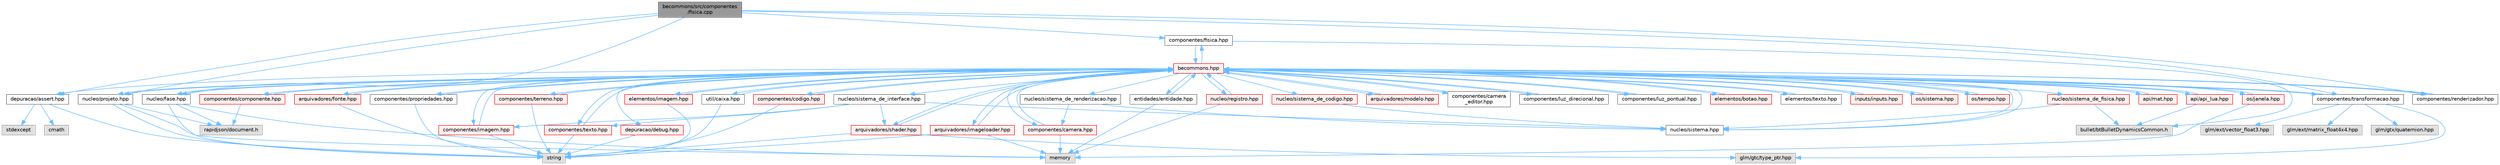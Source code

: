 digraph "becommons/src/componentes/fisica.cpp"
{
 // LATEX_PDF_SIZE
  bgcolor="transparent";
  edge [fontname=Helvetica,fontsize=10,labelfontname=Helvetica,labelfontsize=10];
  node [fontname=Helvetica,fontsize=10,shape=box,height=0.2,width=0.4];
  Node1 [id="Node000001",label="becommons/src/componentes\l/fisica.cpp",height=0.2,width=0.4,color="gray40", fillcolor="grey60", style="filled", fontcolor="black",tooltip=" "];
  Node1 -> Node2 [id="edge1_Node000001_Node000002",color="steelblue1",style="solid",tooltip=" "];
  Node2 [id="Node000002",label="componentes/fisica.hpp",height=0.2,width=0.4,color="grey40", fillcolor="white", style="filled",URL="$fisica_8hpp.html",tooltip="Componente de física para entidades ECS."];
  Node2 -> Node3 [id="edge2_Node000002_Node000003",color="steelblue1",style="solid",tooltip=" "];
  Node3 [id="Node000003",label="bullet/btBulletDynamicsCommon.h",height=0.2,width=0.4,color="grey60", fillcolor="#E0E0E0", style="filled",tooltip=" "];
  Node2 -> Node4 [id="edge3_Node000002_Node000004",color="steelblue1",style="solid",tooltip=" "];
  Node4 [id="Node000004",label="becommons.hpp",height=0.2,width=0.4,color="red", fillcolor="#FFF0F0", style="filled",URL="$becommons_8hpp.html",tooltip=" "];
  Node4 -> Node5 [id="edge4_Node000004_Node000005",color="steelblue1",style="solid",tooltip=" "];
  Node5 [id="Node000005",label="api/api_lua.hpp",height=0.2,width=0.4,color="red", fillcolor="#FFF0F0", style="filled",URL="$api__lua_8hpp.html",tooltip="Gerencia a configuração do luabridge para api lua."];
  Node5 -> Node3 [id="edge5_Node000005_Node000003",color="steelblue1",style="solid",tooltip=" "];
  Node5 -> Node4 [id="edge6_Node000005_Node000004",color="steelblue1",style="solid",tooltip=" "];
  Node4 -> Node9 [id="edge7_Node000004_Node000009",color="steelblue1",style="solid",tooltip=" "];
  Node9 [id="Node000009",label="api/mat.hpp",height=0.2,width=0.4,color="red", fillcolor="#FFF0F0", style="filled",URL="$mat_8hpp.html",tooltip="Gerencia funçoes matemáticas."];
  Node9 -> Node4 [id="edge8_Node000009_Node000004",color="steelblue1",style="solid",tooltip=" "];
  Node4 -> Node12 [id="edge9_Node000004_Node000012",color="steelblue1",style="solid",tooltip=" "];
  Node12 [id="Node000012",label="arquivadores/fonte.hpp",height=0.2,width=0.4,color="red", fillcolor="#FFF0F0", style="filled",URL="$fonte_8hpp.html",tooltip="Define estruturas básicas para renderização de textos."];
  Node12 -> Node14 [id="edge10_Node000012_Node000014",color="steelblue1",style="solid",tooltip=" "];
  Node14 [id="Node000014",label="string",height=0.2,width=0.4,color="grey60", fillcolor="#E0E0E0", style="filled",tooltip=" "];
  Node12 -> Node4 [id="edge11_Node000012_Node000004",color="steelblue1",style="solid",tooltip=" "];
  Node4 -> Node17 [id="edge12_Node000004_Node000017",color="steelblue1",style="solid",tooltip=" "];
  Node17 [id="Node000017",label="arquivadores/imageloader.hpp",height=0.2,width=0.4,color="red", fillcolor="#FFF0F0", style="filled",URL="$imageloader_8hpp.html",tooltip="Gerencia as imagems/texturas carregadas na engine."];
  Node17 -> Node14 [id="edge13_Node000017_Node000014",color="steelblue1",style="solid",tooltip=" "];
  Node17 -> Node22 [id="edge14_Node000017_Node000022",color="steelblue1",style="solid",tooltip=" "];
  Node22 [id="Node000022",label="memory",height=0.2,width=0.4,color="grey60", fillcolor="#E0E0E0", style="filled",tooltip=" "];
  Node17 -> Node4 [id="edge15_Node000017_Node000004",color="steelblue1",style="solid",tooltip=" "];
  Node4 -> Node23 [id="edge16_Node000004_Node000023",color="steelblue1",style="solid",tooltip=" "];
  Node23 [id="Node000023",label="arquivadores/modelo.hpp",height=0.2,width=0.4,color="red", fillcolor="#FFF0F0", style="filled",URL="$modelo_8hpp.html",tooltip="Carrega um modelo usando a biblioteca assimp com base em um diretório."];
  Node23 -> Node4 [id="edge17_Node000023_Node000004",color="steelblue1",style="solid",tooltip=" "];
  Node4 -> Node25 [id="edge18_Node000004_Node000025",color="steelblue1",style="solid",tooltip=" "];
  Node25 [id="Node000025",label="arquivadores/shader.hpp",height=0.2,width=0.4,color="red", fillcolor="#FFF0F0", style="filled",URL="$shader_8hpp.html",tooltip="Gerencia os shaders GLSL."];
  Node25 -> Node14 [id="edge19_Node000025_Node000014",color="steelblue1",style="solid",tooltip=" "];
  Node25 -> Node30 [id="edge20_Node000025_Node000030",color="steelblue1",style="solid",tooltip=" "];
  Node30 [id="Node000030",label="glm/gtc/type_ptr.hpp",height=0.2,width=0.4,color="grey60", fillcolor="#E0E0E0", style="filled",tooltip=" "];
  Node25 -> Node4 [id="edge21_Node000025_Node000004",color="steelblue1",style="solid",tooltip=" "];
  Node4 -> Node31 [id="edge22_Node000004_Node000031",color="steelblue1",style="solid",tooltip=" "];
  Node31 [id="Node000031",label="componentes/camera.hpp",height=0.2,width=0.4,color="red", fillcolor="#FFF0F0", style="filled",URL="$camera_8hpp.html",tooltip="Estrutura básica de câmera."];
  Node31 -> Node22 [id="edge23_Node000031_Node000022",color="steelblue1",style="solid",tooltip=" "];
  Node31 -> Node4 [id="edge24_Node000031_Node000004",color="steelblue1",style="solid",tooltip=" "];
  Node4 -> Node34 [id="edge25_Node000004_Node000034",color="steelblue1",style="solid",tooltip=" "];
  Node34 [id="Node000034",label="componentes/camera\l_editor.hpp",height=0.2,width=0.4,color="grey40", fillcolor="white", style="filled",URL="$camera__editor_8hpp.html",tooltip=" "];
  Node34 -> Node4 [id="edge26_Node000034_Node000004",color="steelblue1",style="solid",tooltip=" "];
  Node4 -> Node35 [id="edge27_Node000004_Node000035",color="steelblue1",style="solid",tooltip=" "];
  Node35 [id="Node000035",label="componentes/codigo.hpp",height=0.2,width=0.4,color="red", fillcolor="#FFF0F0", style="filled",URL="$codigo_8hpp.html",tooltip="Componente de código para entidades ECS."];
  Node35 -> Node14 [id="edge28_Node000035_Node000014",color="steelblue1",style="solid",tooltip=" "];
  Node35 -> Node4 [id="edge29_Node000035_Node000004",color="steelblue1",style="solid",tooltip=" "];
  Node4 -> Node37 [id="edge30_Node000004_Node000037",color="steelblue1",style="solid",tooltip=" "];
  Node37 [id="Node000037",label="componentes/componente.hpp",height=0.2,width=0.4,color="red", fillcolor="#FFF0F0", style="filled",URL="$componente_8hpp.html",tooltip="Estrutura base para componetes."];
  Node37 -> Node39 [id="edge31_Node000037_Node000039",color="steelblue1",style="solid",tooltip=" "];
  Node39 [id="Node000039",label="rapidjson/document.h",height=0.2,width=0.4,color="grey60", fillcolor="#E0E0E0", style="filled",tooltip=" "];
  Node37 -> Node4 [id="edge32_Node000037_Node000004",color="steelblue1",style="solid",tooltip=" "];
  Node4 -> Node2 [id="edge33_Node000004_Node000002",color="steelblue1",style="solid",tooltip=" "];
  Node4 -> Node42 [id="edge34_Node000004_Node000042",color="steelblue1",style="solid",tooltip=" "];
  Node42 [id="Node000042",label="componentes/imagem.hpp",height=0.2,width=0.4,color="red", fillcolor="#FFF0F0", style="filled",URL="$componentes_2imagem_8hpp.html",tooltip=" "];
  Node42 -> Node14 [id="edge35_Node000042_Node000014",color="steelblue1",style="solid",tooltip=" "];
  Node42 -> Node4 [id="edge36_Node000042_Node000004",color="steelblue1",style="solid",tooltip=" "];
  Node4 -> Node43 [id="edge37_Node000004_Node000043",color="steelblue1",style="solid",tooltip=" "];
  Node43 [id="Node000043",label="componentes/luz_direcional.hpp",height=0.2,width=0.4,color="grey40", fillcolor="white", style="filled",URL="$luz__direcional_8hpp.html",tooltip=" "];
  Node43 -> Node4 [id="edge38_Node000043_Node000004",color="steelblue1",style="solid",tooltip=" "];
  Node4 -> Node44 [id="edge39_Node000004_Node000044",color="steelblue1",style="solid",tooltip=" "];
  Node44 [id="Node000044",label="componentes/luz_pontual.hpp",height=0.2,width=0.4,color="grey40", fillcolor="white", style="filled",URL="$luz__pontual_8hpp.html",tooltip=" "];
  Node44 -> Node4 [id="edge40_Node000044_Node000004",color="steelblue1",style="solid",tooltip=" "];
  Node4 -> Node45 [id="edge41_Node000004_Node000045",color="steelblue1",style="solid",tooltip=" "];
  Node45 [id="Node000045",label="componentes/propriedades.hpp",height=0.2,width=0.4,color="grey40", fillcolor="white", style="filled",URL="$propriedades_8hpp.html",tooltip=" "];
  Node45 -> Node14 [id="edge42_Node000045_Node000014",color="steelblue1",style="solid",tooltip=" "];
  Node45 -> Node4 [id="edge43_Node000045_Node000004",color="steelblue1",style="solid",tooltip=" "];
  Node4 -> Node46 [id="edge44_Node000004_Node000046",color="steelblue1",style="solid",tooltip=" "];
  Node46 [id="Node000046",label="componentes/renderizador.hpp",height=0.2,width=0.4,color="grey40", fillcolor="white", style="filled",URL="$renderizador_8hpp.html",tooltip=" "];
  Node46 -> Node4 [id="edge45_Node000046_Node000004",color="steelblue1",style="solid",tooltip=" "];
  Node4 -> Node47 [id="edge46_Node000004_Node000047",color="steelblue1",style="solid",tooltip=" "];
  Node47 [id="Node000047",label="componentes/terreno.hpp",height=0.2,width=0.4,color="red", fillcolor="#FFF0F0", style="filled",URL="$terreno_8hpp.html",tooltip=" "];
  Node47 -> Node14 [id="edge47_Node000047_Node000014",color="steelblue1",style="solid",tooltip=" "];
  Node47 -> Node4 [id="edge48_Node000047_Node000004",color="steelblue1",style="solid",tooltip=" "];
  Node4 -> Node48 [id="edge49_Node000004_Node000048",color="steelblue1",style="solid",tooltip=" "];
  Node48 [id="Node000048",label="componentes/texto.hpp",height=0.2,width=0.4,color="red", fillcolor="#FFF0F0", style="filled",URL="$componentes_2texto_8hpp.html",tooltip=" "];
  Node48 -> Node14 [id="edge50_Node000048_Node000014",color="steelblue1",style="solid",tooltip=" "];
  Node48 -> Node4 [id="edge51_Node000048_Node000004",color="steelblue1",style="solid",tooltip=" "];
  Node4 -> Node49 [id="edge52_Node000004_Node000049",color="steelblue1",style="solid",tooltip=" "];
  Node49 [id="Node000049",label="componentes/transformacao.hpp",height=0.2,width=0.4,color="grey40", fillcolor="white", style="filled",URL="$transformacao_8hpp.html",tooltip="Calcula a mtriz de modelo para um objeto 3d qualquer."];
  Node49 -> Node4 [id="edge53_Node000049_Node000004",color="steelblue1",style="solid",tooltip=" "];
  Node49 -> Node50 [id="edge54_Node000049_Node000050",color="steelblue1",style="solid",tooltip=" "];
  Node50 [id="Node000050",label="glm/ext/vector_float3.hpp",height=0.2,width=0.4,color="grey60", fillcolor="#E0E0E0", style="filled",tooltip=" "];
  Node49 -> Node51 [id="edge55_Node000049_Node000051",color="steelblue1",style="solid",tooltip=" "];
  Node51 [id="Node000051",label="glm/ext/matrix_float4x4.hpp",height=0.2,width=0.4,color="grey60", fillcolor="#E0E0E0", style="filled",tooltip=" "];
  Node49 -> Node30 [id="edge56_Node000049_Node000030",color="steelblue1",style="solid",tooltip=" "];
  Node49 -> Node52 [id="edge57_Node000049_Node000052",color="steelblue1",style="solid",tooltip=" "];
  Node52 [id="Node000052",label="glm/gtx/quaternion.hpp",height=0.2,width=0.4,color="grey60", fillcolor="#E0E0E0", style="filled",tooltip=" "];
  Node4 -> Node53 [id="edge58_Node000004_Node000053",color="steelblue1",style="solid",tooltip=" "];
  Node53 [id="Node000053",label="depuracao/debug.hpp",height=0.2,width=0.4,color="red", fillcolor="#FFF0F0", style="filled",URL="$debug_8hpp.html",tooltip=" "];
  Node53 -> Node14 [id="edge59_Node000053_Node000014",color="steelblue1",style="solid",tooltip=" "];
  Node4 -> Node54 [id="edge60_Node000004_Node000054",color="steelblue1",style="solid",tooltip=" "];
  Node54 [id="Node000054",label="depuracao/assert.hpp",height=0.2,width=0.4,color="grey40", fillcolor="white", style="filled",URL="$assert_8hpp.html",tooltip=" "];
  Node54 -> Node55 [id="edge61_Node000054_Node000055",color="steelblue1",style="solid",tooltip=" "];
  Node55 [id="Node000055",label="stdexcept",height=0.2,width=0.4,color="grey60", fillcolor="#E0E0E0", style="filled",tooltip=" "];
  Node54 -> Node56 [id="edge62_Node000054_Node000056",color="steelblue1",style="solid",tooltip=" "];
  Node56 [id="Node000056",label="cmath",height=0.2,width=0.4,color="grey60", fillcolor="#E0E0E0", style="filled",tooltip=" "];
  Node54 -> Node14 [id="edge63_Node000054_Node000014",color="steelblue1",style="solid",tooltip=" "];
  Node4 -> Node57 [id="edge64_Node000004_Node000057",color="steelblue1",style="solid",tooltip=" "];
  Node57 [id="Node000057",label="elementos/botao.hpp",height=0.2,width=0.4,color="red", fillcolor="#FFF0F0", style="filled",URL="$botao_8hpp.html",tooltip=" "];
  Node57 -> Node4 [id="edge65_Node000057_Node000004",color="steelblue1",style="solid",tooltip=" "];
  Node4 -> Node59 [id="edge66_Node000004_Node000059",color="steelblue1",style="solid",tooltip=" "];
  Node59 [id="Node000059",label="elementos/imagem.hpp",height=0.2,width=0.4,color="red", fillcolor="#FFF0F0", style="filled",URL="$elementos_2imagem_8hpp.html",tooltip="Gerencia a configuração do luabridge para api lua."];
  Node59 -> Node14 [id="edge67_Node000059_Node000014",color="steelblue1",style="solid",tooltip=" "];
  Node59 -> Node4 [id="edge68_Node000059_Node000004",color="steelblue1",style="solid",tooltip=" "];
  Node4 -> Node60 [id="edge69_Node000004_Node000060",color="steelblue1",style="solid",tooltip=" "];
  Node60 [id="Node000060",label="elementos/texto.hpp",height=0.2,width=0.4,color="grey40", fillcolor="white", style="filled",URL="$elementos_2texto_8hpp.html",tooltip=" "];
  Node60 -> Node4 [id="edge70_Node000060_Node000004",color="steelblue1",style="solid",tooltip=" "];
  Node4 -> Node61 [id="edge71_Node000004_Node000061",color="steelblue1",style="solid",tooltip=" "];
  Node61 [id="Node000061",label="entidades/entidade.hpp",height=0.2,width=0.4,color="grey40", fillcolor="white", style="filled",URL="$entidade_8hpp.html",tooltip="Inclusoes e defini��es relacionadas � entidade."];
  Node61 -> Node22 [id="edge72_Node000061_Node000022",color="steelblue1",style="solid",tooltip=" "];
  Node61 -> Node4 [id="edge73_Node000061_Node000004",color="steelblue1",style="solid",tooltip=" "];
  Node4 -> Node62 [id="edge74_Node000004_Node000062",color="steelblue1",style="solid",tooltip=" "];
  Node62 [id="Node000062",label="inputs/inputs.hpp",height=0.2,width=0.4,color="red", fillcolor="#FFF0F0", style="filled",URL="$inputs_8hpp.html",tooltip=" "];
  Node62 -> Node4 [id="edge75_Node000062_Node000004",color="steelblue1",style="solid",tooltip=" "];
  Node4 -> Node63 [id="edge76_Node000004_Node000063",color="steelblue1",style="solid",tooltip=" "];
  Node63 [id="Node000063",label="nucleo/fase.hpp",height=0.2,width=0.4,color="grey40", fillcolor="white", style="filled",URL="$fase_8hpp.html",tooltip="Gerencia sistemas numa fase."];
  Node63 -> Node14 [id="edge77_Node000063_Node000014",color="steelblue1",style="solid",tooltip=" "];
  Node63 -> Node22 [id="edge78_Node000063_Node000022",color="steelblue1",style="solid",tooltip=" "];
  Node63 -> Node39 [id="edge79_Node000063_Node000039",color="steelblue1",style="solid",tooltip=" "];
  Node63 -> Node4 [id="edge80_Node000063_Node000004",color="steelblue1",style="solid",tooltip=" "];
  Node4 -> Node64 [id="edge81_Node000004_Node000064",color="steelblue1",style="solid",tooltip=" "];
  Node64 [id="Node000064",label="nucleo/projeto.hpp",height=0.2,width=0.4,color="grey40", fillcolor="white", style="filled",URL="$projeto_8hpp.html",tooltip="Gerencia configurações do projeto."];
  Node64 -> Node14 [id="edge82_Node000064_Node000014",color="steelblue1",style="solid",tooltip=" "];
  Node64 -> Node39 [id="edge83_Node000064_Node000039",color="steelblue1",style="solid",tooltip=" "];
  Node64 -> Node22 [id="edge84_Node000064_Node000022",color="steelblue1",style="solid",tooltip=" "];
  Node64 -> Node4 [id="edge85_Node000064_Node000004",color="steelblue1",style="solid",tooltip=" "];
  Node4 -> Node65 [id="edge86_Node000004_Node000065",color="steelblue1",style="solid",tooltip=" "];
  Node65 [id="Node000065",label="nucleo/registro.hpp",height=0.2,width=0.4,color="red", fillcolor="#FFF0F0", style="filled",URL="$registro_8hpp.html",tooltip="Inclusoes e definições relacionadas à registro."];
  Node65 -> Node22 [id="edge87_Node000065_Node000022",color="steelblue1",style="solid",tooltip=" "];
  Node65 -> Node4 [id="edge88_Node000065_Node000004",color="steelblue1",style="solid",tooltip=" "];
  Node4 -> Node67 [id="edge89_Node000004_Node000067",color="steelblue1",style="solid",tooltip=" "];
  Node67 [id="Node000067",label="nucleo/sistema.hpp",height=0.2,width=0.4,color="grey40", fillcolor="white", style="filled",URL="$nucleo_2sistema_8hpp.html",tooltip=" "];
  Node67 -> Node4 [id="edge90_Node000067_Node000004",color="steelblue1",style="solid",tooltip=" "];
  Node4 -> Node68 [id="edge91_Node000004_Node000068",color="steelblue1",style="solid",tooltip=" "];
  Node68 [id="Node000068",label="nucleo/sistema_de_codigo.hpp",height=0.2,width=0.4,color="red", fillcolor="#FFF0F0", style="filled",URL="$sistema__de__codigo_8hpp.html",tooltip=" "];
  Node68 -> Node67 [id="edge92_Node000068_Node000067",color="steelblue1",style="solid",tooltip=" "];
  Node4 -> Node71 [id="edge93_Node000004_Node000071",color="steelblue1",style="solid",tooltip=" "];
  Node71 [id="Node000071",label="nucleo/sistema_de_fisica.hpp",height=0.2,width=0.4,color="red", fillcolor="#FFF0F0", style="filled",URL="$sistema__de__fisica_8hpp.html",tooltip="Gerencia a fisica de jogo com o bullet3."];
  Node71 -> Node67 [id="edge94_Node000071_Node000067",color="steelblue1",style="solid",tooltip=" "];
  Node71 -> Node3 [id="edge95_Node000071_Node000003",color="steelblue1",style="solid",tooltip=" "];
  Node4 -> Node73 [id="edge96_Node000004_Node000073",color="steelblue1",style="solid",tooltip=" "];
  Node73 [id="Node000073",label="nucleo/sistema_de_interface.hpp",height=0.2,width=0.4,color="grey40", fillcolor="white", style="filled",URL="$sistema__de__interface_8hpp.html",tooltip=" "];
  Node73 -> Node67 [id="edge97_Node000073_Node000067",color="steelblue1",style="solid",tooltip=" "];
  Node73 -> Node25 [id="edge98_Node000073_Node000025",color="steelblue1",style="solid",tooltip=" "];
  Node73 -> Node48 [id="edge99_Node000073_Node000048",color="steelblue1",style="solid",tooltip=" "];
  Node73 -> Node42 [id="edge100_Node000073_Node000042",color="steelblue1",style="solid",tooltip=" "];
  Node4 -> Node74 [id="edge101_Node000004_Node000074",color="steelblue1",style="solid",tooltip=" "];
  Node74 [id="Node000074",label="nucleo/sistema_de_renderizacao.hpp",height=0.2,width=0.4,color="grey40", fillcolor="white", style="filled",URL="$sistema__de__renderizacao_8hpp.html",tooltip="Gerencia a renderizacao."];
  Node74 -> Node67 [id="edge102_Node000074_Node000067",color="steelblue1",style="solid",tooltip=" "];
  Node74 -> Node31 [id="edge103_Node000074_Node000031",color="steelblue1",style="solid",tooltip=" "];
  Node4 -> Node75 [id="edge104_Node000004_Node000075",color="steelblue1",style="solid",tooltip=" "];
  Node75 [id="Node000075",label="os/janela.hpp",height=0.2,width=0.4,color="red", fillcolor="#FFF0F0", style="filled",URL="$janela_8hpp.html",tooltip="Inicia e gerencia janela glfw."];
  Node75 -> Node22 [id="edge105_Node000075_Node000022",color="steelblue1",style="solid",tooltip=" "];
  Node75 -> Node4 [id="edge106_Node000075_Node000004",color="steelblue1",style="solid",tooltip=" "];
  Node4 -> Node76 [id="edge107_Node000004_Node000076",color="steelblue1",style="solid",tooltip=" "];
  Node76 [id="Node000076",label="os/sistema.hpp",height=0.2,width=0.4,color="red", fillcolor="#FFF0F0", style="filled",URL="$os_2sistema_8hpp.html",tooltip="funçoes do sistema"];
  Node76 -> Node4 [id="edge108_Node000076_Node000004",color="steelblue1",style="solid",tooltip=" "];
  Node4 -> Node79 [id="edge109_Node000004_Node000079",color="steelblue1",style="solid",tooltip=" "];
  Node79 [id="Node000079",label="os/tempo.hpp",height=0.2,width=0.4,color="red", fillcolor="#FFF0F0", style="filled",URL="$tempo_8hpp.html",tooltip="Inicia e gerencia o tempo."];
  Node79 -> Node4 [id="edge110_Node000079_Node000004",color="steelblue1",style="solid",tooltip=" "];
  Node4 -> Node81 [id="edge111_Node000004_Node000081",color="steelblue1",style="solid",tooltip=" "];
  Node81 [id="Node000081",label="util/caixa.hpp",height=0.2,width=0.4,color="grey40", fillcolor="white", style="filled",URL="$caixa_8hpp.html",tooltip=" "];
  Node81 -> Node14 [id="edge112_Node000081_Node000014",color="steelblue1",style="solid",tooltip=" "];
  Node81 -> Node4 [id="edge113_Node000081_Node000004",color="steelblue1",style="solid",tooltip=" "];
  Node1 -> Node49 [id="edge114_Node000001_Node000049",color="steelblue1",style="solid",tooltip=" "];
  Node1 -> Node63 [id="edge115_Node000001_Node000063",color="steelblue1",style="solid",tooltip=" "];
  Node1 -> Node64 [id="edge116_Node000001_Node000064",color="steelblue1",style="solid",tooltip=" "];
  Node1 -> Node46 [id="edge117_Node000001_Node000046",color="steelblue1",style="solid",tooltip=" "];
  Node1 -> Node54 [id="edge118_Node000001_Node000054",color="steelblue1",style="solid",tooltip=" "];
}
